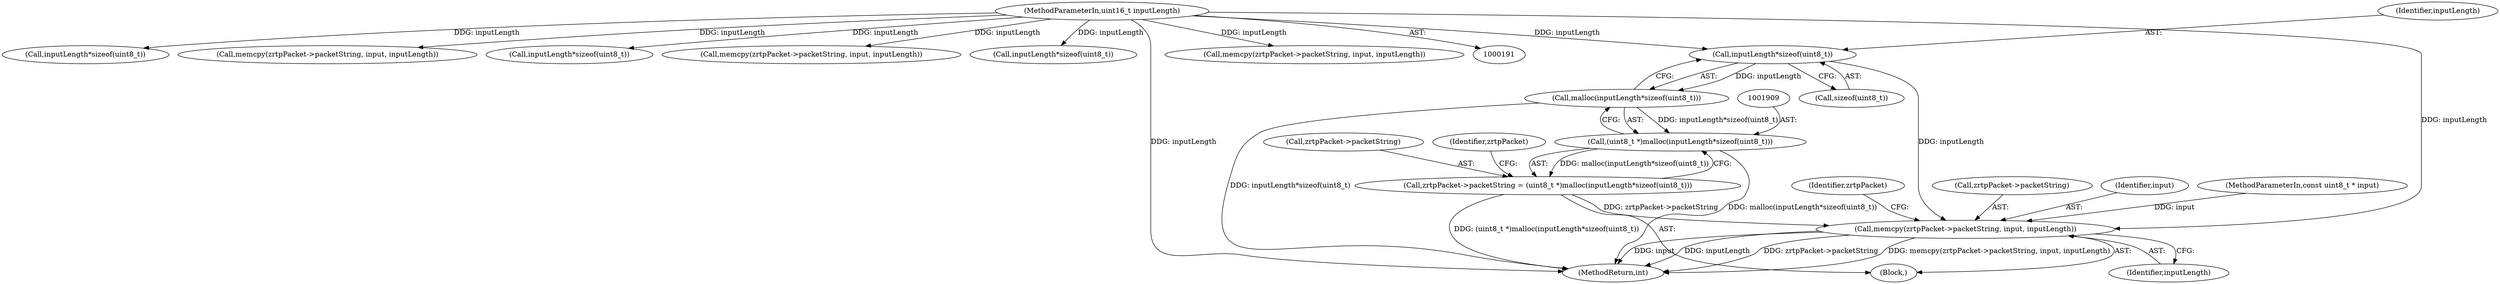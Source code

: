 digraph "0_bzrtp_bbb1e6e2f467ee4bd7b9a8c800e4f07343d7d99b@API" {
"1001911" [label="(Call,inputLength*sizeof(uint8_t))"];
"1000195" [label="(MethodParameterIn,uint16_t inputLength)"];
"1001910" [label="(Call,malloc(inputLength*sizeof(uint8_t)))"];
"1001908" [label="(Call,(uint8_t *)malloc(inputLength*sizeof(uint8_t)))"];
"1001904" [label="(Call,zrtpPacket->packetString = (uint8_t *)malloc(inputLength*sizeof(uint8_t)))"];
"1001915" [label="(Call,memcpy(zrtpPacket->packetString, input, inputLength))"];
"1000584" [label="(Call,inputLength*sizeof(uint8_t))"];
"1001910" [label="(Call,malloc(inputLength*sizeof(uint8_t)))"];
"1001294" [label="(Block,)"];
"1001923" [label="(Identifier,zrtpPacket)"];
"1001916" [label="(Call,zrtpPacket->packetString)"];
"1001908" [label="(Call,(uint8_t *)malloc(inputLength*sizeof(uint8_t)))"];
"1001905" [label="(Call,zrtpPacket->packetString)"];
"1000891" [label="(Call,memcpy(zrtpPacket->packetString, input, inputLength))"];
"1001920" [label="(Identifier,inputLength)"];
"1000887" [label="(Call,inputLength*sizeof(uint8_t))"];
"1001912" [label="(Identifier,inputLength)"];
"1001917" [label="(Identifier,zrtpPacket)"];
"1001913" [label="(Call,sizeof(uint8_t))"];
"1000588" [label="(Call,memcpy(zrtpPacket->packetString, input, inputLength))"];
"1001904" [label="(Call,zrtpPacket->packetString = (uint8_t *)malloc(inputLength*sizeof(uint8_t)))"];
"1001919" [label="(Identifier,input)"];
"1001911" [label="(Call,inputLength*sizeof(uint8_t))"];
"1001281" [label="(Call,inputLength*sizeof(uint8_t))"];
"1001915" [label="(Call,memcpy(zrtpPacket->packetString, input, inputLength))"];
"1001966" [label="(MethodReturn,int)"];
"1000195" [label="(MethodParameterIn,uint16_t inputLength)"];
"1001285" [label="(Call,memcpy(zrtpPacket->packetString, input, inputLength))"];
"1000194" [label="(MethodParameterIn,const uint8_t * input)"];
"1001911" -> "1001910"  [label="AST: "];
"1001911" -> "1001913"  [label="CFG: "];
"1001912" -> "1001911"  [label="AST: "];
"1001913" -> "1001911"  [label="AST: "];
"1001910" -> "1001911"  [label="CFG: "];
"1001911" -> "1001910"  [label="DDG: inputLength"];
"1000195" -> "1001911"  [label="DDG: inputLength"];
"1001911" -> "1001915"  [label="DDG: inputLength"];
"1000195" -> "1000191"  [label="AST: "];
"1000195" -> "1001966"  [label="DDG: inputLength"];
"1000195" -> "1000584"  [label="DDG: inputLength"];
"1000195" -> "1000588"  [label="DDG: inputLength"];
"1000195" -> "1000887"  [label="DDG: inputLength"];
"1000195" -> "1000891"  [label="DDG: inputLength"];
"1000195" -> "1001281"  [label="DDG: inputLength"];
"1000195" -> "1001285"  [label="DDG: inputLength"];
"1000195" -> "1001915"  [label="DDG: inputLength"];
"1001910" -> "1001908"  [label="AST: "];
"1001908" -> "1001910"  [label="CFG: "];
"1001910" -> "1001966"  [label="DDG: inputLength*sizeof(uint8_t)"];
"1001910" -> "1001908"  [label="DDG: inputLength*sizeof(uint8_t)"];
"1001908" -> "1001904"  [label="AST: "];
"1001909" -> "1001908"  [label="AST: "];
"1001904" -> "1001908"  [label="CFG: "];
"1001908" -> "1001966"  [label="DDG: malloc(inputLength*sizeof(uint8_t))"];
"1001908" -> "1001904"  [label="DDG: malloc(inputLength*sizeof(uint8_t))"];
"1001904" -> "1001294"  [label="AST: "];
"1001905" -> "1001904"  [label="AST: "];
"1001917" -> "1001904"  [label="CFG: "];
"1001904" -> "1001966"  [label="DDG: (uint8_t *)malloc(inputLength*sizeof(uint8_t))"];
"1001904" -> "1001915"  [label="DDG: zrtpPacket->packetString"];
"1001915" -> "1001294"  [label="AST: "];
"1001915" -> "1001920"  [label="CFG: "];
"1001916" -> "1001915"  [label="AST: "];
"1001919" -> "1001915"  [label="AST: "];
"1001920" -> "1001915"  [label="AST: "];
"1001923" -> "1001915"  [label="CFG: "];
"1001915" -> "1001966"  [label="DDG: zrtpPacket->packetString"];
"1001915" -> "1001966"  [label="DDG: memcpy(zrtpPacket->packetString, input, inputLength)"];
"1001915" -> "1001966"  [label="DDG: input"];
"1001915" -> "1001966"  [label="DDG: inputLength"];
"1000194" -> "1001915"  [label="DDG: input"];
}
